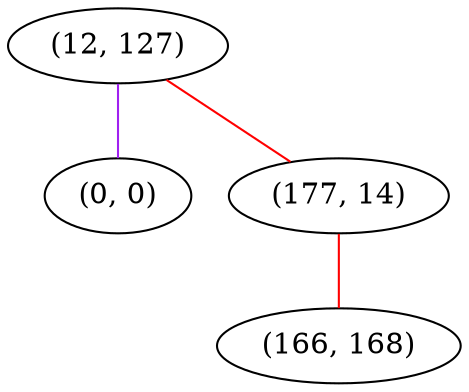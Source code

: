 graph "" {
"(12, 127)";
"(0, 0)";
"(177, 14)";
"(166, 168)";
"(12, 127)" -- "(0, 0)"  [color=purple, key=0, weight=4];
"(12, 127)" -- "(177, 14)"  [color=red, key=0, weight=1];
"(177, 14)" -- "(166, 168)"  [color=red, key=0, weight=1];
}
